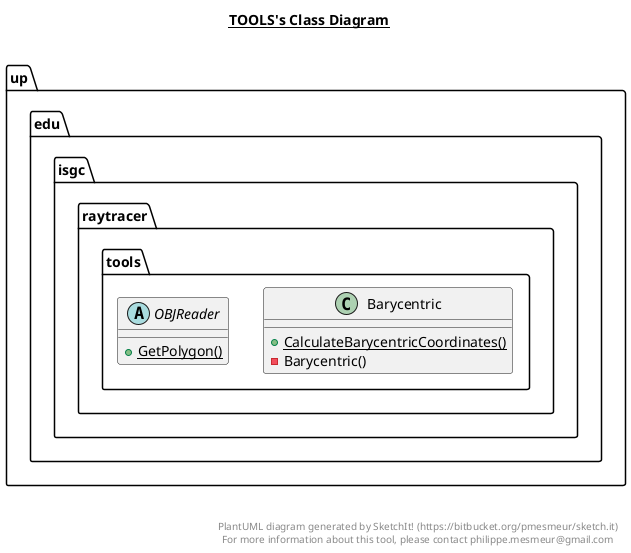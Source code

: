 @startuml

title __TOOLS's Class Diagram__\n

  namespace up.edu.isgc.raytracer {
    namespace tools {
      class up.edu.isgc.raytracer.tools.Barycentric {
          {static} + CalculateBarycentricCoordinates()
          - Barycentric()
      }
    }
  }
  

  namespace up.edu.isgc.raytracer {
    namespace tools {
      abstract class up.edu.isgc.raytracer.tools.OBJReader {
          {static} + GetPolygon()
      }
    }
  }
  



right footer


PlantUML diagram generated by SketchIt! (https://bitbucket.org/pmesmeur/sketch.it)
For more information about this tool, please contact philippe.mesmeur@gmail.com
endfooter

@enduml
